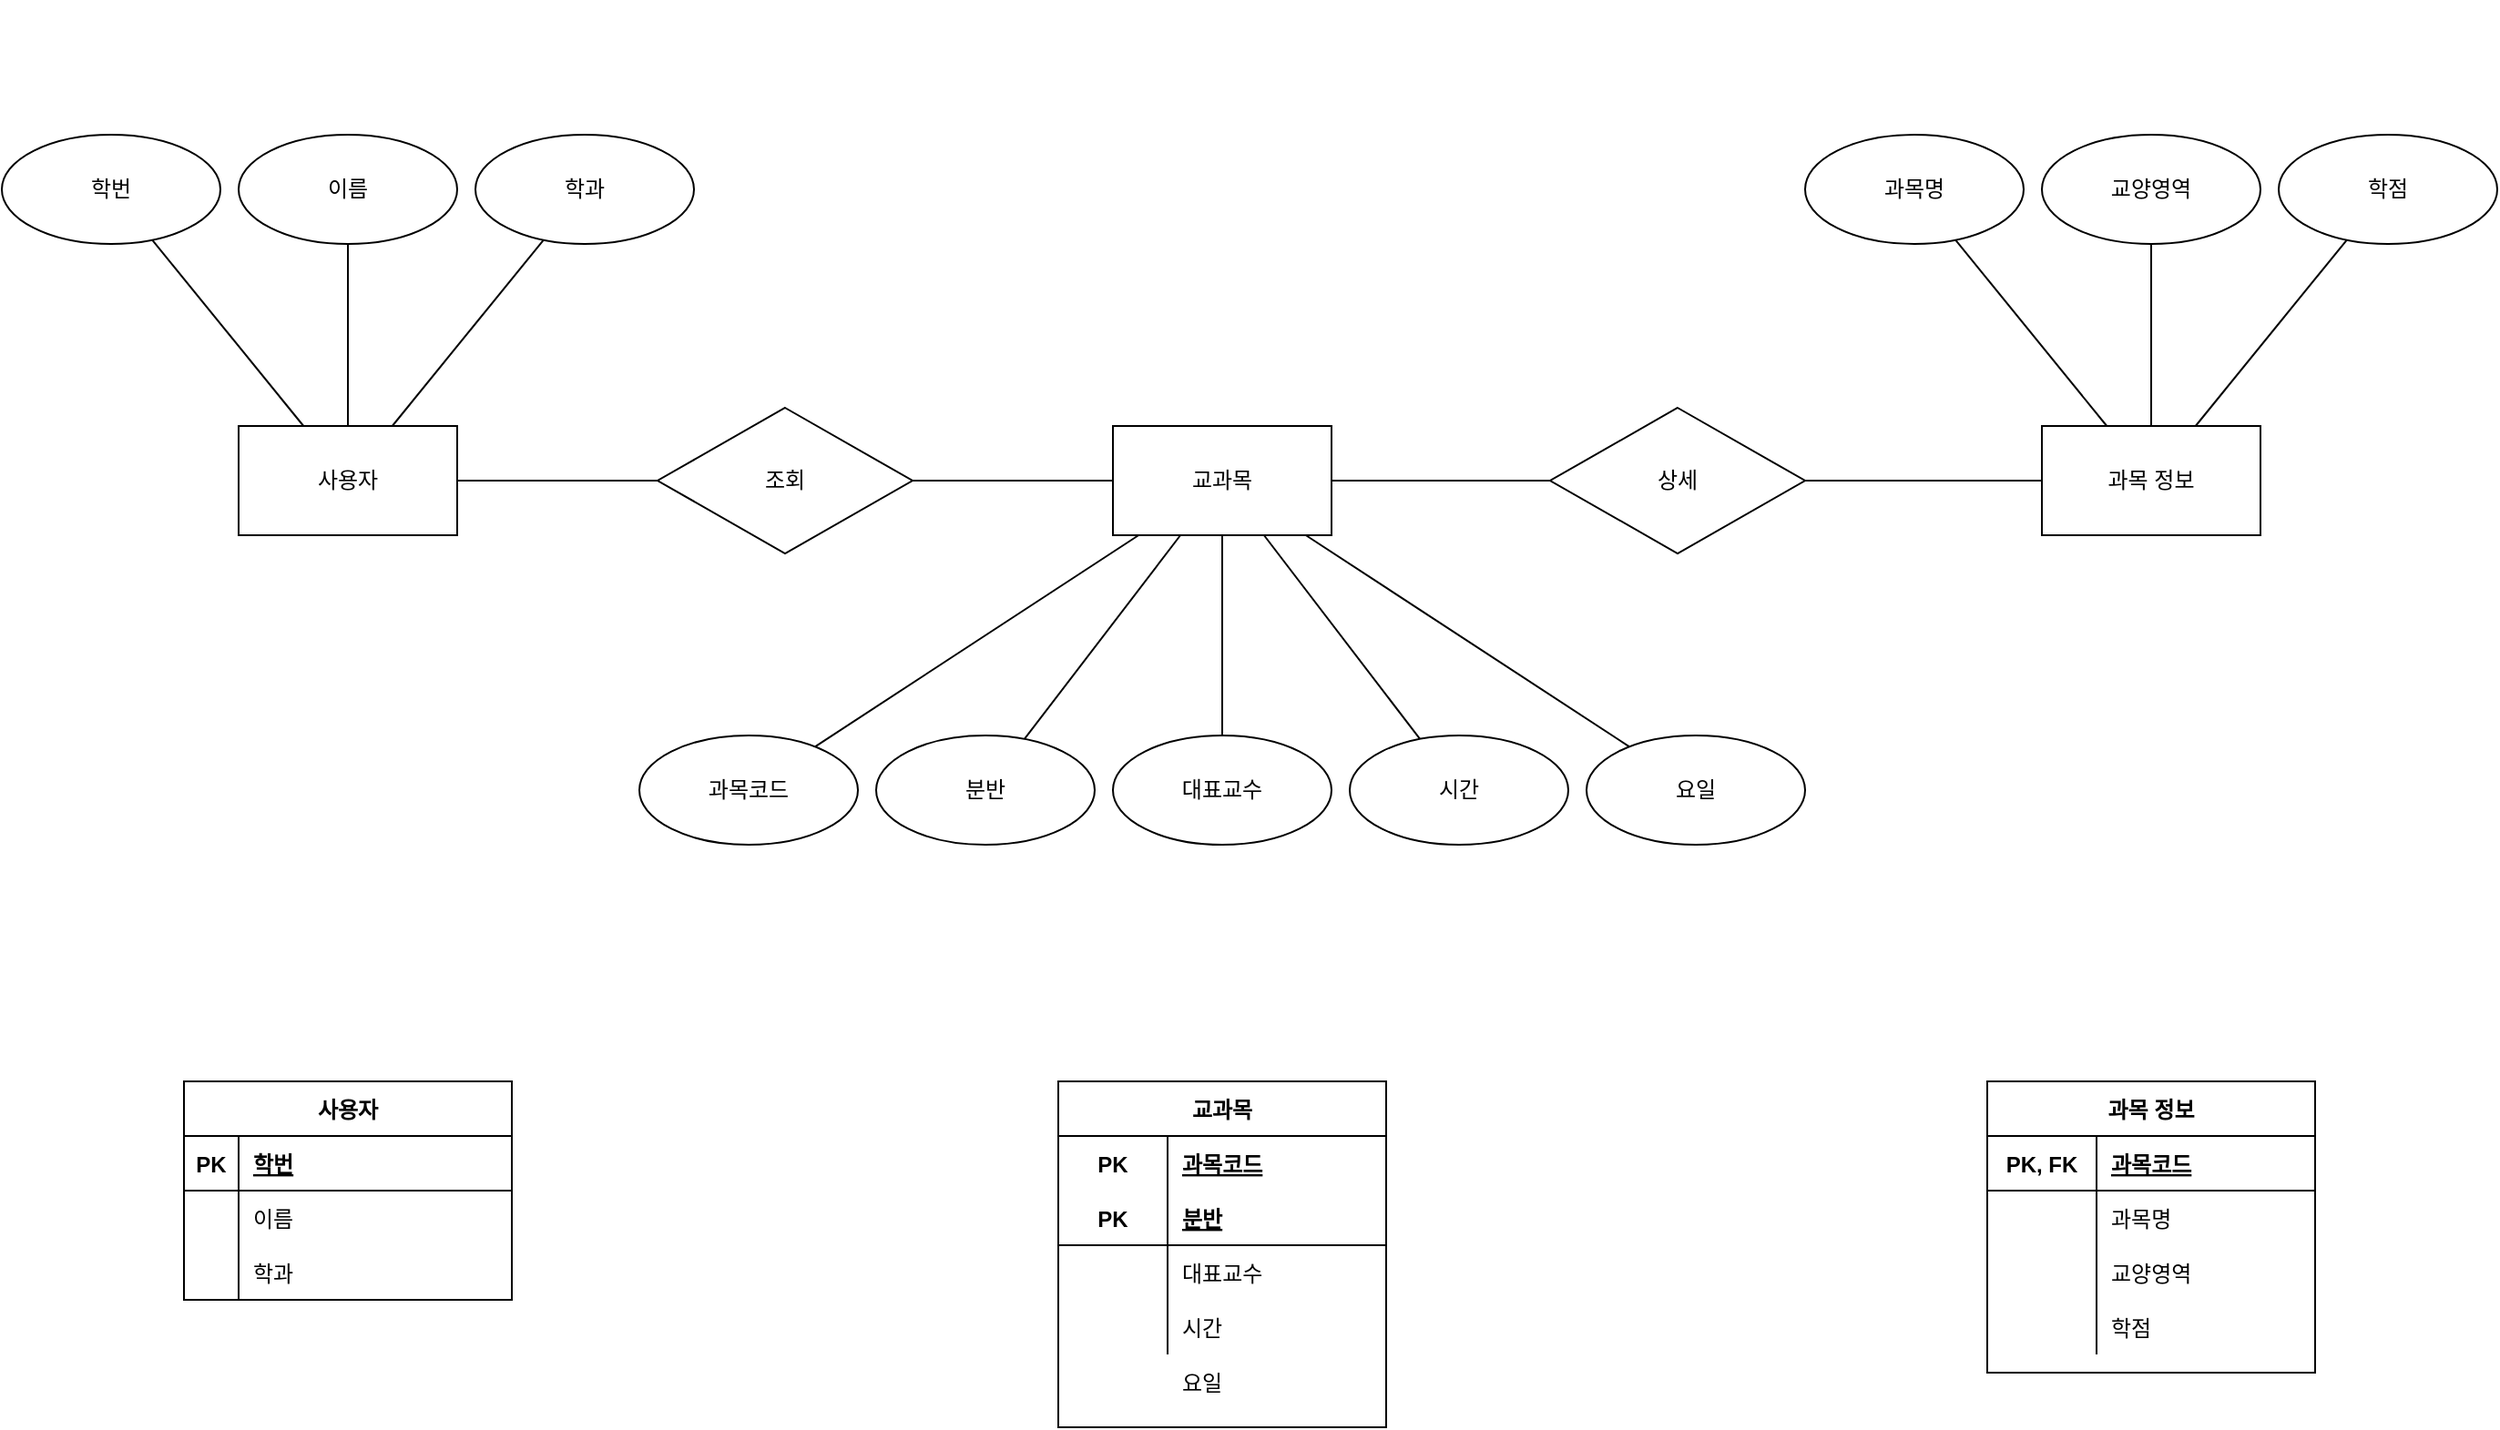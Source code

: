 <mxfile version="15.5.9" type="github">
  <diagram id="zPdTXQSxtvWJwbm5Ij7a" name="Page-1">
    <mxGraphModel dx="2031" dy="1134" grid="1" gridSize="10" guides="1" tooltips="1" connect="1" arrows="1" fold="1" page="1" pageScale="1" pageWidth="827" pageHeight="1169" math="0" shadow="0">
      <root>
        <mxCell id="0" />
        <mxCell id="1" parent="0" />
        <mxCell id="sXd-7HuucVghBjIRTJ-X-19" value="" style="rounded=0;orthogonalLoop=1;jettySize=auto;html=1;endArrow=none;endFill=0;" parent="1" source="n602I3BggCeAoN6OrdP3-2" target="sXd-7HuucVghBjIRTJ-X-18" edge="1">
          <mxGeometry relative="1" as="geometry">
            <mxPoint x="1110" y="510" as="sourcePoint" />
          </mxGeometry>
        </mxCell>
        <mxCell id="sXd-7HuucVghBjIRTJ-X-38" value="" style="edgeStyle=none;rounded=0;orthogonalLoop=1;jettySize=auto;html=1;endArrow=none;endFill=0;" parent="1" source="sXd-7HuucVghBjIRTJ-X-52" target="sXd-7HuucVghBjIRTJ-X-37" edge="1">
          <mxGeometry relative="1" as="geometry">
            <mxPoint x="-40.886" y="930" as="sourcePoint" />
          </mxGeometry>
        </mxCell>
        <mxCell id="sXd-7HuucVghBjIRTJ-X-18" value="교양영역" style="ellipse;whiteSpace=wrap;html=1;rounded=0;" parent="1" vertex="1">
          <mxGeometry x="1230" y="150" width="120" height="60" as="geometry" />
        </mxCell>
        <mxCell id="sXd-7HuucVghBjIRTJ-X-23" value="" style="rounded=0;orthogonalLoop=1;jettySize=auto;html=1;endArrow=none;endFill=0;" parent="1" source="sXd-7HuucVghBjIRTJ-X-25" target="sXd-7HuucVghBjIRTJ-X-27" edge="1">
          <mxGeometry relative="1" as="geometry" />
        </mxCell>
        <mxCell id="sXd-7HuucVghBjIRTJ-X-24" value="" style="rounded=0;orthogonalLoop=1;jettySize=auto;html=1;endArrow=none;endFill=0;" parent="1" source="sXd-7HuucVghBjIRTJ-X-25" target="sXd-7HuucVghBjIRTJ-X-28" edge="1">
          <mxGeometry relative="1" as="geometry" />
        </mxCell>
        <mxCell id="tTgizMeEn4zQ96cOiGHq-3" value="" style="edgeStyle=none;rounded=0;orthogonalLoop=1;jettySize=auto;html=1;strokeColor=default;endArrow=none;endFill=0;" parent="1" source="sXd-7HuucVghBjIRTJ-X-25" target="tTgizMeEn4zQ96cOiGHq-2" edge="1">
          <mxGeometry relative="1" as="geometry">
            <mxPoint x="320" y="340" as="targetPoint" />
          </mxGeometry>
        </mxCell>
        <mxCell id="sXd-7HuucVghBjIRTJ-X-25" value="사용자" style="rounded=0;whiteSpace=wrap;html=1;" parent="1" vertex="1">
          <mxGeometry x="240" y="310" width="120" height="60" as="geometry" />
        </mxCell>
        <mxCell id="sXd-7HuucVghBjIRTJ-X-27" value="이름" style="ellipse;whiteSpace=wrap;html=1;rounded=0;" parent="1" vertex="1">
          <mxGeometry x="240" y="150" width="120" height="60" as="geometry" />
        </mxCell>
        <mxCell id="sXd-7HuucVghBjIRTJ-X-28" value="학번" style="ellipse;whiteSpace=wrap;html=1;rounded=0;" parent="1" vertex="1">
          <mxGeometry x="110" y="150" width="120" height="60" as="geometry" />
        </mxCell>
        <mxCell id="sXd-7HuucVghBjIRTJ-X-37" value="요일" style="ellipse;whiteSpace=wrap;html=1;rounded=0;" parent="1" vertex="1">
          <mxGeometry x="980" y="480" width="120" height="60" as="geometry" />
        </mxCell>
        <mxCell id="n602I3BggCeAoN6OrdP3-12" style="rounded=0;orthogonalLoop=1;jettySize=auto;html=1;endArrow=none;endFill=0;" parent="1" source="n602I3BggCeAoN6OrdP3-2" target="n602I3BggCeAoN6OrdP3-10" edge="1">
          <mxGeometry relative="1" as="geometry">
            <mxPoint x="780" y="590" as="sourcePoint" />
          </mxGeometry>
        </mxCell>
        <mxCell id="sXd-7HuucVghBjIRTJ-X-42" style="edgeStyle=none;rounded=0;orthogonalLoop=1;jettySize=auto;html=1;exitX=0.5;exitY=1;exitDx=0;exitDy=0;" parent="1" edge="1">
          <mxGeometry relative="1" as="geometry">
            <mxPoint x="1400" y="84" as="sourcePoint" />
            <mxPoint x="1400" y="84" as="targetPoint" />
          </mxGeometry>
        </mxCell>
        <mxCell id="sXd-7HuucVghBjIRTJ-X-46" value="" style="rounded=0;orthogonalLoop=1;jettySize=auto;html=1;endArrow=none;endFill=0;" parent="1" source="n602I3BggCeAoN6OrdP3-2" target="sXd-7HuucVghBjIRTJ-X-49" edge="1">
          <mxGeometry relative="1" as="geometry">
            <mxPoint x="930" y="500" as="sourcePoint" />
          </mxGeometry>
        </mxCell>
        <mxCell id="sXd-7HuucVghBjIRTJ-X-47" value="" style="edgeStyle=none;rounded=0;orthogonalLoop=1;jettySize=auto;html=1;endArrow=none;endFill=0;" parent="1" source="sXd-7HuucVghBjIRTJ-X-52" target="sXd-7HuucVghBjIRTJ-X-50" edge="1">
          <mxGeometry relative="1" as="geometry" />
        </mxCell>
        <mxCell id="sXd-7HuucVghBjIRTJ-X-49" value="과목명" style="ellipse;whiteSpace=wrap;html=1;rounded=0;" parent="1" vertex="1">
          <mxGeometry x="1100" y="150" width="120" height="60" as="geometry" />
        </mxCell>
        <mxCell id="sXd-7HuucVghBjIRTJ-X-50" value="과목코드" style="ellipse;whiteSpace=wrap;html=1;rounded=0;" parent="1" vertex="1">
          <mxGeometry x="460" y="480" width="120" height="60" as="geometry" />
        </mxCell>
        <mxCell id="Wy11WbsUkaFN-lnlZ1S_-1" style="rounded=0;orthogonalLoop=1;jettySize=auto;html=1;endArrow=none;endFill=0;" edge="1" parent="1" source="sXd-7HuucVghBjIRTJ-X-51" target="sXd-7HuucVghBjIRTJ-X-52">
          <mxGeometry relative="1" as="geometry" />
        </mxCell>
        <mxCell id="sXd-7HuucVghBjIRTJ-X-51" value="분반" style="ellipse;whiteSpace=wrap;html=1;rounded=0;" parent="1" vertex="1">
          <mxGeometry x="590" y="480" width="120" height="60" as="geometry" />
        </mxCell>
        <mxCell id="sXd-7HuucVghBjIRTJ-X-55" value="" style="edgeStyle=none;rounded=0;orthogonalLoop=1;jettySize=auto;html=1;endArrow=none;endFill=0;" parent="1" source="sXd-7HuucVghBjIRTJ-X-52" target="sXd-7HuucVghBjIRTJ-X-54" edge="1">
          <mxGeometry relative="1" as="geometry" />
        </mxCell>
        <mxCell id="sXd-7HuucVghBjIRTJ-X-57" value="" style="edgeStyle=none;rounded=0;orthogonalLoop=1;jettySize=auto;html=1;endArrow=none;endFill=0;" parent="1" source="n602I3BggCeAoN6OrdP3-2" target="sXd-7HuucVghBjIRTJ-X-56" edge="1">
          <mxGeometry relative="1" as="geometry">
            <mxPoint x="1210" y="440" as="sourcePoint" />
          </mxGeometry>
        </mxCell>
        <mxCell id="sXd-7HuucVghBjIRTJ-X-59" value="" style="edgeStyle=none;rounded=0;orthogonalLoop=1;jettySize=auto;html=1;endArrow=none;endFill=0;" parent="1" source="sXd-7HuucVghBjIRTJ-X-52" target="sXd-7HuucVghBjIRTJ-X-58" edge="1">
          <mxGeometry relative="1" as="geometry" />
        </mxCell>
        <mxCell id="n602I3BggCeAoN6OrdP3-6" style="edgeStyle=orthogonalEdgeStyle;rounded=0;orthogonalLoop=1;jettySize=auto;html=1;endArrow=none;endFill=0;" parent="1" source="sXd-7HuucVghBjIRTJ-X-52" target="tTgizMeEn4zQ96cOiGHq-2" edge="1">
          <mxGeometry relative="1" as="geometry" />
        </mxCell>
        <mxCell id="n602I3BggCeAoN6OrdP3-11" style="edgeStyle=orthogonalEdgeStyle;rounded=0;orthogonalLoop=1;jettySize=auto;html=1;endArrow=none;endFill=0;" parent="1" source="sXd-7HuucVghBjIRTJ-X-52" target="n602I3BggCeAoN6OrdP3-10" edge="1">
          <mxGeometry relative="1" as="geometry" />
        </mxCell>
        <mxCell id="sXd-7HuucVghBjIRTJ-X-52" value="교과목" style="rounded=0;whiteSpace=wrap;html=1;" parent="1" vertex="1">
          <mxGeometry x="720" y="310" width="120" height="60" as="geometry" />
        </mxCell>
        <mxCell id="sXd-7HuucVghBjIRTJ-X-53" style="edgeStyle=none;rounded=0;orthogonalLoop=1;jettySize=auto;html=1;exitX=0.5;exitY=1;exitDx=0;exitDy=0;" parent="1" source="sXd-7HuucVghBjIRTJ-X-52" target="sXd-7HuucVghBjIRTJ-X-52" edge="1">
          <mxGeometry relative="1" as="geometry" />
        </mxCell>
        <mxCell id="sXd-7HuucVghBjIRTJ-X-54" value="대표교수" style="ellipse;whiteSpace=wrap;html=1;rounded=0;" parent="1" vertex="1">
          <mxGeometry x="720" y="480" width="120" height="60" as="geometry" />
        </mxCell>
        <mxCell id="sXd-7HuucVghBjIRTJ-X-56" value="학점" style="ellipse;whiteSpace=wrap;html=1;rounded=0;" parent="1" vertex="1">
          <mxGeometry x="1360" y="150" width="120" height="60" as="geometry" />
        </mxCell>
        <mxCell id="sXd-7HuucVghBjIRTJ-X-58" value="시간" style="ellipse;whiteSpace=wrap;html=1;rounded=0;" parent="1" vertex="1">
          <mxGeometry x="850" y="480" width="120" height="60" as="geometry" />
        </mxCell>
        <mxCell id="tTgizMeEn4zQ96cOiGHq-2" value="조회" style="rhombus;whiteSpace=wrap;html=1;rounded=0;" parent="1" vertex="1">
          <mxGeometry x="470" y="300" width="140" height="80" as="geometry" />
        </mxCell>
        <mxCell id="tTgizMeEn4zQ96cOiGHq-4" style="edgeStyle=none;rounded=0;orthogonalLoop=1;jettySize=auto;html=1;exitX=0;exitY=1;exitDx=0;exitDy=0;" parent="1" edge="1">
          <mxGeometry relative="1" as="geometry">
            <mxPoint x="495" y="360" as="sourcePoint" />
            <mxPoint x="495" y="360" as="targetPoint" />
          </mxGeometry>
        </mxCell>
        <mxCell id="n602I3BggCeAoN6OrdP3-2" value="과목 정보" style="rounded=0;whiteSpace=wrap;html=1;" parent="1" vertex="1">
          <mxGeometry x="1230" y="310" width="120" height="60" as="geometry" />
        </mxCell>
        <mxCell id="n602I3BggCeAoN6OrdP3-10" value="상세" style="rhombus;whiteSpace=wrap;html=1;" parent="1" vertex="1">
          <mxGeometry x="960" y="300" width="140" height="80" as="geometry" />
        </mxCell>
        <mxCell id="-dSLa1rwAepEpXLy1jkg-113" value="학과" style="ellipse;whiteSpace=wrap;html=1;rounded=0;" parent="1" vertex="1">
          <mxGeometry x="370" y="150" width="120" height="60" as="geometry" />
        </mxCell>
        <mxCell id="-dSLa1rwAepEpXLy1jkg-115" value="" style="rounded=0;orthogonalLoop=1;jettySize=auto;html=1;endArrow=none;endFill=0;" parent="1" source="sXd-7HuucVghBjIRTJ-X-25" target="-dSLa1rwAepEpXLy1jkg-113" edge="1">
          <mxGeometry relative="1" as="geometry">
            <mxPoint x="379.998" y="340.6" as="sourcePoint" />
            <mxPoint x="420.866" y="240.0" as="targetPoint" />
          </mxGeometry>
        </mxCell>
        <mxCell id="Wy11WbsUkaFN-lnlZ1S_-29" value="교과목" style="shape=table;startSize=30;container=1;collapsible=1;childLayout=tableLayout;fixedRows=1;rowLines=0;fontStyle=1;align=center;resizeLast=1;" vertex="1" parent="1">
          <mxGeometry x="690" y="670" width="180" height="190" as="geometry" />
        </mxCell>
        <mxCell id="Wy11WbsUkaFN-lnlZ1S_-30" value="" style="shape=partialRectangle;collapsible=0;dropTarget=0;pointerEvents=0;fillColor=none;top=0;left=0;bottom=0;right=0;points=[[0,0.5],[1,0.5]];portConstraint=eastwest;" vertex="1" parent="Wy11WbsUkaFN-lnlZ1S_-29">
          <mxGeometry y="30" width="180" height="30" as="geometry" />
        </mxCell>
        <mxCell id="Wy11WbsUkaFN-lnlZ1S_-31" value="PK" style="shape=partialRectangle;connectable=0;fillColor=none;top=0;left=0;bottom=0;right=0;fontStyle=1;overflow=hidden;" vertex="1" parent="Wy11WbsUkaFN-lnlZ1S_-30">
          <mxGeometry width="60" height="30" as="geometry">
            <mxRectangle width="60" height="30" as="alternateBounds" />
          </mxGeometry>
        </mxCell>
        <mxCell id="Wy11WbsUkaFN-lnlZ1S_-32" value="과목코드" style="shape=partialRectangle;connectable=0;fillColor=none;top=0;left=0;bottom=0;right=0;align=left;spacingLeft=6;fontStyle=5;overflow=hidden;" vertex="1" parent="Wy11WbsUkaFN-lnlZ1S_-30">
          <mxGeometry x="60" width="120" height="30" as="geometry">
            <mxRectangle width="120" height="30" as="alternateBounds" />
          </mxGeometry>
        </mxCell>
        <mxCell id="Wy11WbsUkaFN-lnlZ1S_-33" value="" style="shape=partialRectangle;collapsible=0;dropTarget=0;pointerEvents=0;fillColor=none;top=0;left=0;bottom=1;right=0;points=[[0,0.5],[1,0.5]];portConstraint=eastwest;" vertex="1" parent="Wy11WbsUkaFN-lnlZ1S_-29">
          <mxGeometry y="60" width="180" height="30" as="geometry" />
        </mxCell>
        <mxCell id="Wy11WbsUkaFN-lnlZ1S_-34" value="PK" style="shape=partialRectangle;connectable=0;fillColor=none;top=0;left=0;bottom=0;right=0;fontStyle=1;overflow=hidden;" vertex="1" parent="Wy11WbsUkaFN-lnlZ1S_-33">
          <mxGeometry width="60" height="30" as="geometry">
            <mxRectangle width="60" height="30" as="alternateBounds" />
          </mxGeometry>
        </mxCell>
        <mxCell id="Wy11WbsUkaFN-lnlZ1S_-35" value="분반" style="shape=partialRectangle;connectable=0;fillColor=none;top=0;left=0;bottom=0;right=0;align=left;spacingLeft=6;fontStyle=5;overflow=hidden;" vertex="1" parent="Wy11WbsUkaFN-lnlZ1S_-33">
          <mxGeometry x="60" width="120" height="30" as="geometry">
            <mxRectangle width="120" height="30" as="alternateBounds" />
          </mxGeometry>
        </mxCell>
        <mxCell id="Wy11WbsUkaFN-lnlZ1S_-36" value="" style="shape=partialRectangle;collapsible=0;dropTarget=0;pointerEvents=0;fillColor=none;top=0;left=0;bottom=0;right=0;points=[[0,0.5],[1,0.5]];portConstraint=eastwest;" vertex="1" parent="Wy11WbsUkaFN-lnlZ1S_-29">
          <mxGeometry y="90" width="180" height="30" as="geometry" />
        </mxCell>
        <mxCell id="Wy11WbsUkaFN-lnlZ1S_-37" value="" style="shape=partialRectangle;connectable=0;fillColor=none;top=0;left=0;bottom=0;right=0;editable=1;overflow=hidden;" vertex="1" parent="Wy11WbsUkaFN-lnlZ1S_-36">
          <mxGeometry width="60" height="30" as="geometry">
            <mxRectangle width="60" height="30" as="alternateBounds" />
          </mxGeometry>
        </mxCell>
        <mxCell id="Wy11WbsUkaFN-lnlZ1S_-38" value="대표교수" style="shape=partialRectangle;connectable=0;fillColor=none;top=0;left=0;bottom=0;right=0;align=left;spacingLeft=6;overflow=hidden;" vertex="1" parent="Wy11WbsUkaFN-lnlZ1S_-36">
          <mxGeometry x="60" width="120" height="30" as="geometry">
            <mxRectangle width="120" height="30" as="alternateBounds" />
          </mxGeometry>
        </mxCell>
        <mxCell id="Wy11WbsUkaFN-lnlZ1S_-39" value="" style="shape=partialRectangle;collapsible=0;dropTarget=0;pointerEvents=0;fillColor=none;top=0;left=0;bottom=0;right=0;points=[[0,0.5],[1,0.5]];portConstraint=eastwest;" vertex="1" parent="Wy11WbsUkaFN-lnlZ1S_-29">
          <mxGeometry y="120" width="180" height="30" as="geometry" />
        </mxCell>
        <mxCell id="Wy11WbsUkaFN-lnlZ1S_-40" value="" style="shape=partialRectangle;connectable=0;fillColor=none;top=0;left=0;bottom=0;right=0;editable=1;overflow=hidden;" vertex="1" parent="Wy11WbsUkaFN-lnlZ1S_-39">
          <mxGeometry width="60" height="30" as="geometry">
            <mxRectangle width="60" height="30" as="alternateBounds" />
          </mxGeometry>
        </mxCell>
        <mxCell id="Wy11WbsUkaFN-lnlZ1S_-41" value="시간" style="shape=partialRectangle;connectable=0;fillColor=none;top=0;left=0;bottom=0;right=0;align=left;spacingLeft=6;overflow=hidden;" vertex="1" parent="Wy11WbsUkaFN-lnlZ1S_-39">
          <mxGeometry x="60" width="120" height="30" as="geometry">
            <mxRectangle width="120" height="30" as="alternateBounds" />
          </mxGeometry>
        </mxCell>
        <mxCell id="Wy11WbsUkaFN-lnlZ1S_-58" value="과목 정보" style="shape=table;startSize=30;container=1;collapsible=1;childLayout=tableLayout;fixedRows=1;rowLines=0;fontStyle=1;align=center;resizeLast=1;" vertex="1" parent="1">
          <mxGeometry x="1200" y="670" width="180" height="160" as="geometry" />
        </mxCell>
        <mxCell id="Wy11WbsUkaFN-lnlZ1S_-59" value="" style="shape=partialRectangle;collapsible=0;dropTarget=0;pointerEvents=0;fillColor=none;top=0;left=0;bottom=1;right=0;points=[[0,0.5],[1,0.5]];portConstraint=eastwest;" vertex="1" parent="Wy11WbsUkaFN-lnlZ1S_-58">
          <mxGeometry y="30" width="180" height="30" as="geometry" />
        </mxCell>
        <mxCell id="Wy11WbsUkaFN-lnlZ1S_-60" value="PK, FK" style="shape=partialRectangle;connectable=0;fillColor=none;top=0;left=0;bottom=0;right=0;fontStyle=1;overflow=hidden;" vertex="1" parent="Wy11WbsUkaFN-lnlZ1S_-59">
          <mxGeometry width="60" height="30" as="geometry">
            <mxRectangle width="60" height="30" as="alternateBounds" />
          </mxGeometry>
        </mxCell>
        <mxCell id="Wy11WbsUkaFN-lnlZ1S_-61" value="과목코드" style="shape=partialRectangle;connectable=0;fillColor=none;top=0;left=0;bottom=0;right=0;align=left;spacingLeft=6;fontStyle=5;overflow=hidden;" vertex="1" parent="Wy11WbsUkaFN-lnlZ1S_-59">
          <mxGeometry x="60" width="120" height="30" as="geometry">
            <mxRectangle width="120" height="30" as="alternateBounds" />
          </mxGeometry>
        </mxCell>
        <mxCell id="Wy11WbsUkaFN-lnlZ1S_-62" value="" style="shape=partialRectangle;collapsible=0;dropTarget=0;pointerEvents=0;fillColor=none;top=0;left=0;bottom=0;right=0;points=[[0,0.5],[1,0.5]];portConstraint=eastwest;" vertex="1" parent="Wy11WbsUkaFN-lnlZ1S_-58">
          <mxGeometry y="60" width="180" height="30" as="geometry" />
        </mxCell>
        <mxCell id="Wy11WbsUkaFN-lnlZ1S_-63" value="" style="shape=partialRectangle;connectable=0;fillColor=none;top=0;left=0;bottom=0;right=0;editable=1;overflow=hidden;" vertex="1" parent="Wy11WbsUkaFN-lnlZ1S_-62">
          <mxGeometry width="60" height="30" as="geometry">
            <mxRectangle width="60" height="30" as="alternateBounds" />
          </mxGeometry>
        </mxCell>
        <mxCell id="Wy11WbsUkaFN-lnlZ1S_-64" value="과목명" style="shape=partialRectangle;connectable=0;fillColor=none;top=0;left=0;bottom=0;right=0;align=left;spacingLeft=6;overflow=hidden;" vertex="1" parent="Wy11WbsUkaFN-lnlZ1S_-62">
          <mxGeometry x="60" width="120" height="30" as="geometry">
            <mxRectangle width="120" height="30" as="alternateBounds" />
          </mxGeometry>
        </mxCell>
        <mxCell id="Wy11WbsUkaFN-lnlZ1S_-65" value="" style="shape=partialRectangle;collapsible=0;dropTarget=0;pointerEvents=0;fillColor=none;top=0;left=0;bottom=0;right=0;points=[[0,0.5],[1,0.5]];portConstraint=eastwest;" vertex="1" parent="Wy11WbsUkaFN-lnlZ1S_-58">
          <mxGeometry y="90" width="180" height="30" as="geometry" />
        </mxCell>
        <mxCell id="Wy11WbsUkaFN-lnlZ1S_-66" value="" style="shape=partialRectangle;connectable=0;fillColor=none;top=0;left=0;bottom=0;right=0;editable=1;overflow=hidden;" vertex="1" parent="Wy11WbsUkaFN-lnlZ1S_-65">
          <mxGeometry width="60" height="30" as="geometry">
            <mxRectangle width="60" height="30" as="alternateBounds" />
          </mxGeometry>
        </mxCell>
        <mxCell id="Wy11WbsUkaFN-lnlZ1S_-67" value="교양영역" style="shape=partialRectangle;connectable=0;fillColor=none;top=0;left=0;bottom=0;right=0;align=left;spacingLeft=6;overflow=hidden;" vertex="1" parent="Wy11WbsUkaFN-lnlZ1S_-65">
          <mxGeometry x="60" width="120" height="30" as="geometry">
            <mxRectangle width="120" height="30" as="alternateBounds" />
          </mxGeometry>
        </mxCell>
        <mxCell id="Wy11WbsUkaFN-lnlZ1S_-68" value="" style="shape=partialRectangle;collapsible=0;dropTarget=0;pointerEvents=0;fillColor=none;top=0;left=0;bottom=0;right=0;points=[[0,0.5],[1,0.5]];portConstraint=eastwest;" vertex="1" parent="Wy11WbsUkaFN-lnlZ1S_-58">
          <mxGeometry y="120" width="180" height="30" as="geometry" />
        </mxCell>
        <mxCell id="Wy11WbsUkaFN-lnlZ1S_-69" value="" style="shape=partialRectangle;connectable=0;fillColor=none;top=0;left=0;bottom=0;right=0;editable=1;overflow=hidden;" vertex="1" parent="Wy11WbsUkaFN-lnlZ1S_-68">
          <mxGeometry width="60" height="30" as="geometry">
            <mxRectangle width="60" height="30" as="alternateBounds" />
          </mxGeometry>
        </mxCell>
        <mxCell id="Wy11WbsUkaFN-lnlZ1S_-70" value="학점" style="shape=partialRectangle;connectable=0;fillColor=none;top=0;left=0;bottom=0;right=0;align=left;spacingLeft=6;overflow=hidden;" vertex="1" parent="Wy11WbsUkaFN-lnlZ1S_-68">
          <mxGeometry x="60" width="120" height="30" as="geometry">
            <mxRectangle width="120" height="30" as="alternateBounds" />
          </mxGeometry>
        </mxCell>
        <mxCell id="Wy11WbsUkaFN-lnlZ1S_-72" value="요일" style="shape=partialRectangle;connectable=0;fillColor=none;top=0;left=0;bottom=0;right=0;align=left;spacingLeft=6;overflow=hidden;" vertex="1" parent="1">
          <mxGeometry x="750" y="820" width="120" height="30" as="geometry">
            <mxRectangle width="120" height="30" as="alternateBounds" />
          </mxGeometry>
        </mxCell>
        <mxCell id="Wy11WbsUkaFN-lnlZ1S_-74" value="사용자" style="shape=table;startSize=30;container=1;collapsible=1;childLayout=tableLayout;fixedRows=1;rowLines=0;fontStyle=1;align=center;resizeLast=1;" vertex="1" parent="1">
          <mxGeometry x="210" y="670" width="180" height="120" as="geometry" />
        </mxCell>
        <mxCell id="Wy11WbsUkaFN-lnlZ1S_-75" value="" style="shape=partialRectangle;collapsible=0;dropTarget=0;pointerEvents=0;fillColor=none;top=0;left=0;bottom=1;right=0;points=[[0,0.5],[1,0.5]];portConstraint=eastwest;" vertex="1" parent="Wy11WbsUkaFN-lnlZ1S_-74">
          <mxGeometry y="30" width="180" height="30" as="geometry" />
        </mxCell>
        <mxCell id="Wy11WbsUkaFN-lnlZ1S_-76" value="PK" style="shape=partialRectangle;connectable=0;fillColor=none;top=0;left=0;bottom=0;right=0;fontStyle=1;overflow=hidden;" vertex="1" parent="Wy11WbsUkaFN-lnlZ1S_-75">
          <mxGeometry width="30" height="30" as="geometry">
            <mxRectangle width="30" height="30" as="alternateBounds" />
          </mxGeometry>
        </mxCell>
        <mxCell id="Wy11WbsUkaFN-lnlZ1S_-77" value="학번" style="shape=partialRectangle;connectable=0;fillColor=none;top=0;left=0;bottom=0;right=0;align=left;spacingLeft=6;fontStyle=5;overflow=hidden;" vertex="1" parent="Wy11WbsUkaFN-lnlZ1S_-75">
          <mxGeometry x="30" width="150" height="30" as="geometry">
            <mxRectangle width="150" height="30" as="alternateBounds" />
          </mxGeometry>
        </mxCell>
        <mxCell id="Wy11WbsUkaFN-lnlZ1S_-78" value="" style="shape=partialRectangle;collapsible=0;dropTarget=0;pointerEvents=0;fillColor=none;top=0;left=0;bottom=0;right=0;points=[[0,0.5],[1,0.5]];portConstraint=eastwest;" vertex="1" parent="Wy11WbsUkaFN-lnlZ1S_-74">
          <mxGeometry y="60" width="180" height="30" as="geometry" />
        </mxCell>
        <mxCell id="Wy11WbsUkaFN-lnlZ1S_-79" value="" style="shape=partialRectangle;connectable=0;fillColor=none;top=0;left=0;bottom=0;right=0;editable=1;overflow=hidden;" vertex="1" parent="Wy11WbsUkaFN-lnlZ1S_-78">
          <mxGeometry width="30" height="30" as="geometry">
            <mxRectangle width="30" height="30" as="alternateBounds" />
          </mxGeometry>
        </mxCell>
        <mxCell id="Wy11WbsUkaFN-lnlZ1S_-80" value="이름" style="shape=partialRectangle;connectable=0;fillColor=none;top=0;left=0;bottom=0;right=0;align=left;spacingLeft=6;overflow=hidden;" vertex="1" parent="Wy11WbsUkaFN-lnlZ1S_-78">
          <mxGeometry x="30" width="150" height="30" as="geometry">
            <mxRectangle width="150" height="30" as="alternateBounds" />
          </mxGeometry>
        </mxCell>
        <mxCell id="Wy11WbsUkaFN-lnlZ1S_-81" value="" style="shape=partialRectangle;collapsible=0;dropTarget=0;pointerEvents=0;fillColor=none;top=0;left=0;bottom=0;right=0;points=[[0,0.5],[1,0.5]];portConstraint=eastwest;" vertex="1" parent="Wy11WbsUkaFN-lnlZ1S_-74">
          <mxGeometry y="90" width="180" height="30" as="geometry" />
        </mxCell>
        <mxCell id="Wy11WbsUkaFN-lnlZ1S_-82" value="" style="shape=partialRectangle;connectable=0;fillColor=none;top=0;left=0;bottom=0;right=0;editable=1;overflow=hidden;" vertex="1" parent="Wy11WbsUkaFN-lnlZ1S_-81">
          <mxGeometry width="30" height="30" as="geometry">
            <mxRectangle width="30" height="30" as="alternateBounds" />
          </mxGeometry>
        </mxCell>
        <mxCell id="Wy11WbsUkaFN-lnlZ1S_-83" value="학과" style="shape=partialRectangle;connectable=0;fillColor=none;top=0;left=0;bottom=0;right=0;align=left;spacingLeft=6;overflow=hidden;" vertex="1" parent="Wy11WbsUkaFN-lnlZ1S_-81">
          <mxGeometry x="30" width="150" height="30" as="geometry">
            <mxRectangle width="150" height="30" as="alternateBounds" />
          </mxGeometry>
        </mxCell>
      </root>
    </mxGraphModel>
  </diagram>
</mxfile>
